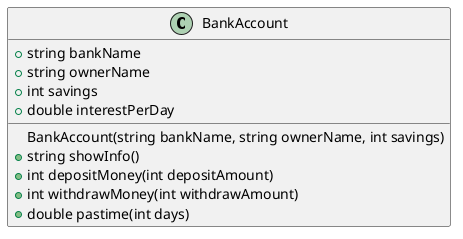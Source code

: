 @startuml BankAccount
class BankAccount {
    + string bankName
    + string ownerName
    + int savings
    + double interestPerDay
    BankAccount(string bankName, string ownerName, int savings)
    + string showInfo()
    + int depositMoney(int depositAmount)
    + int withdrawMoney(int withdrawAmount)
    + double pastime(int days)

}
@enduml